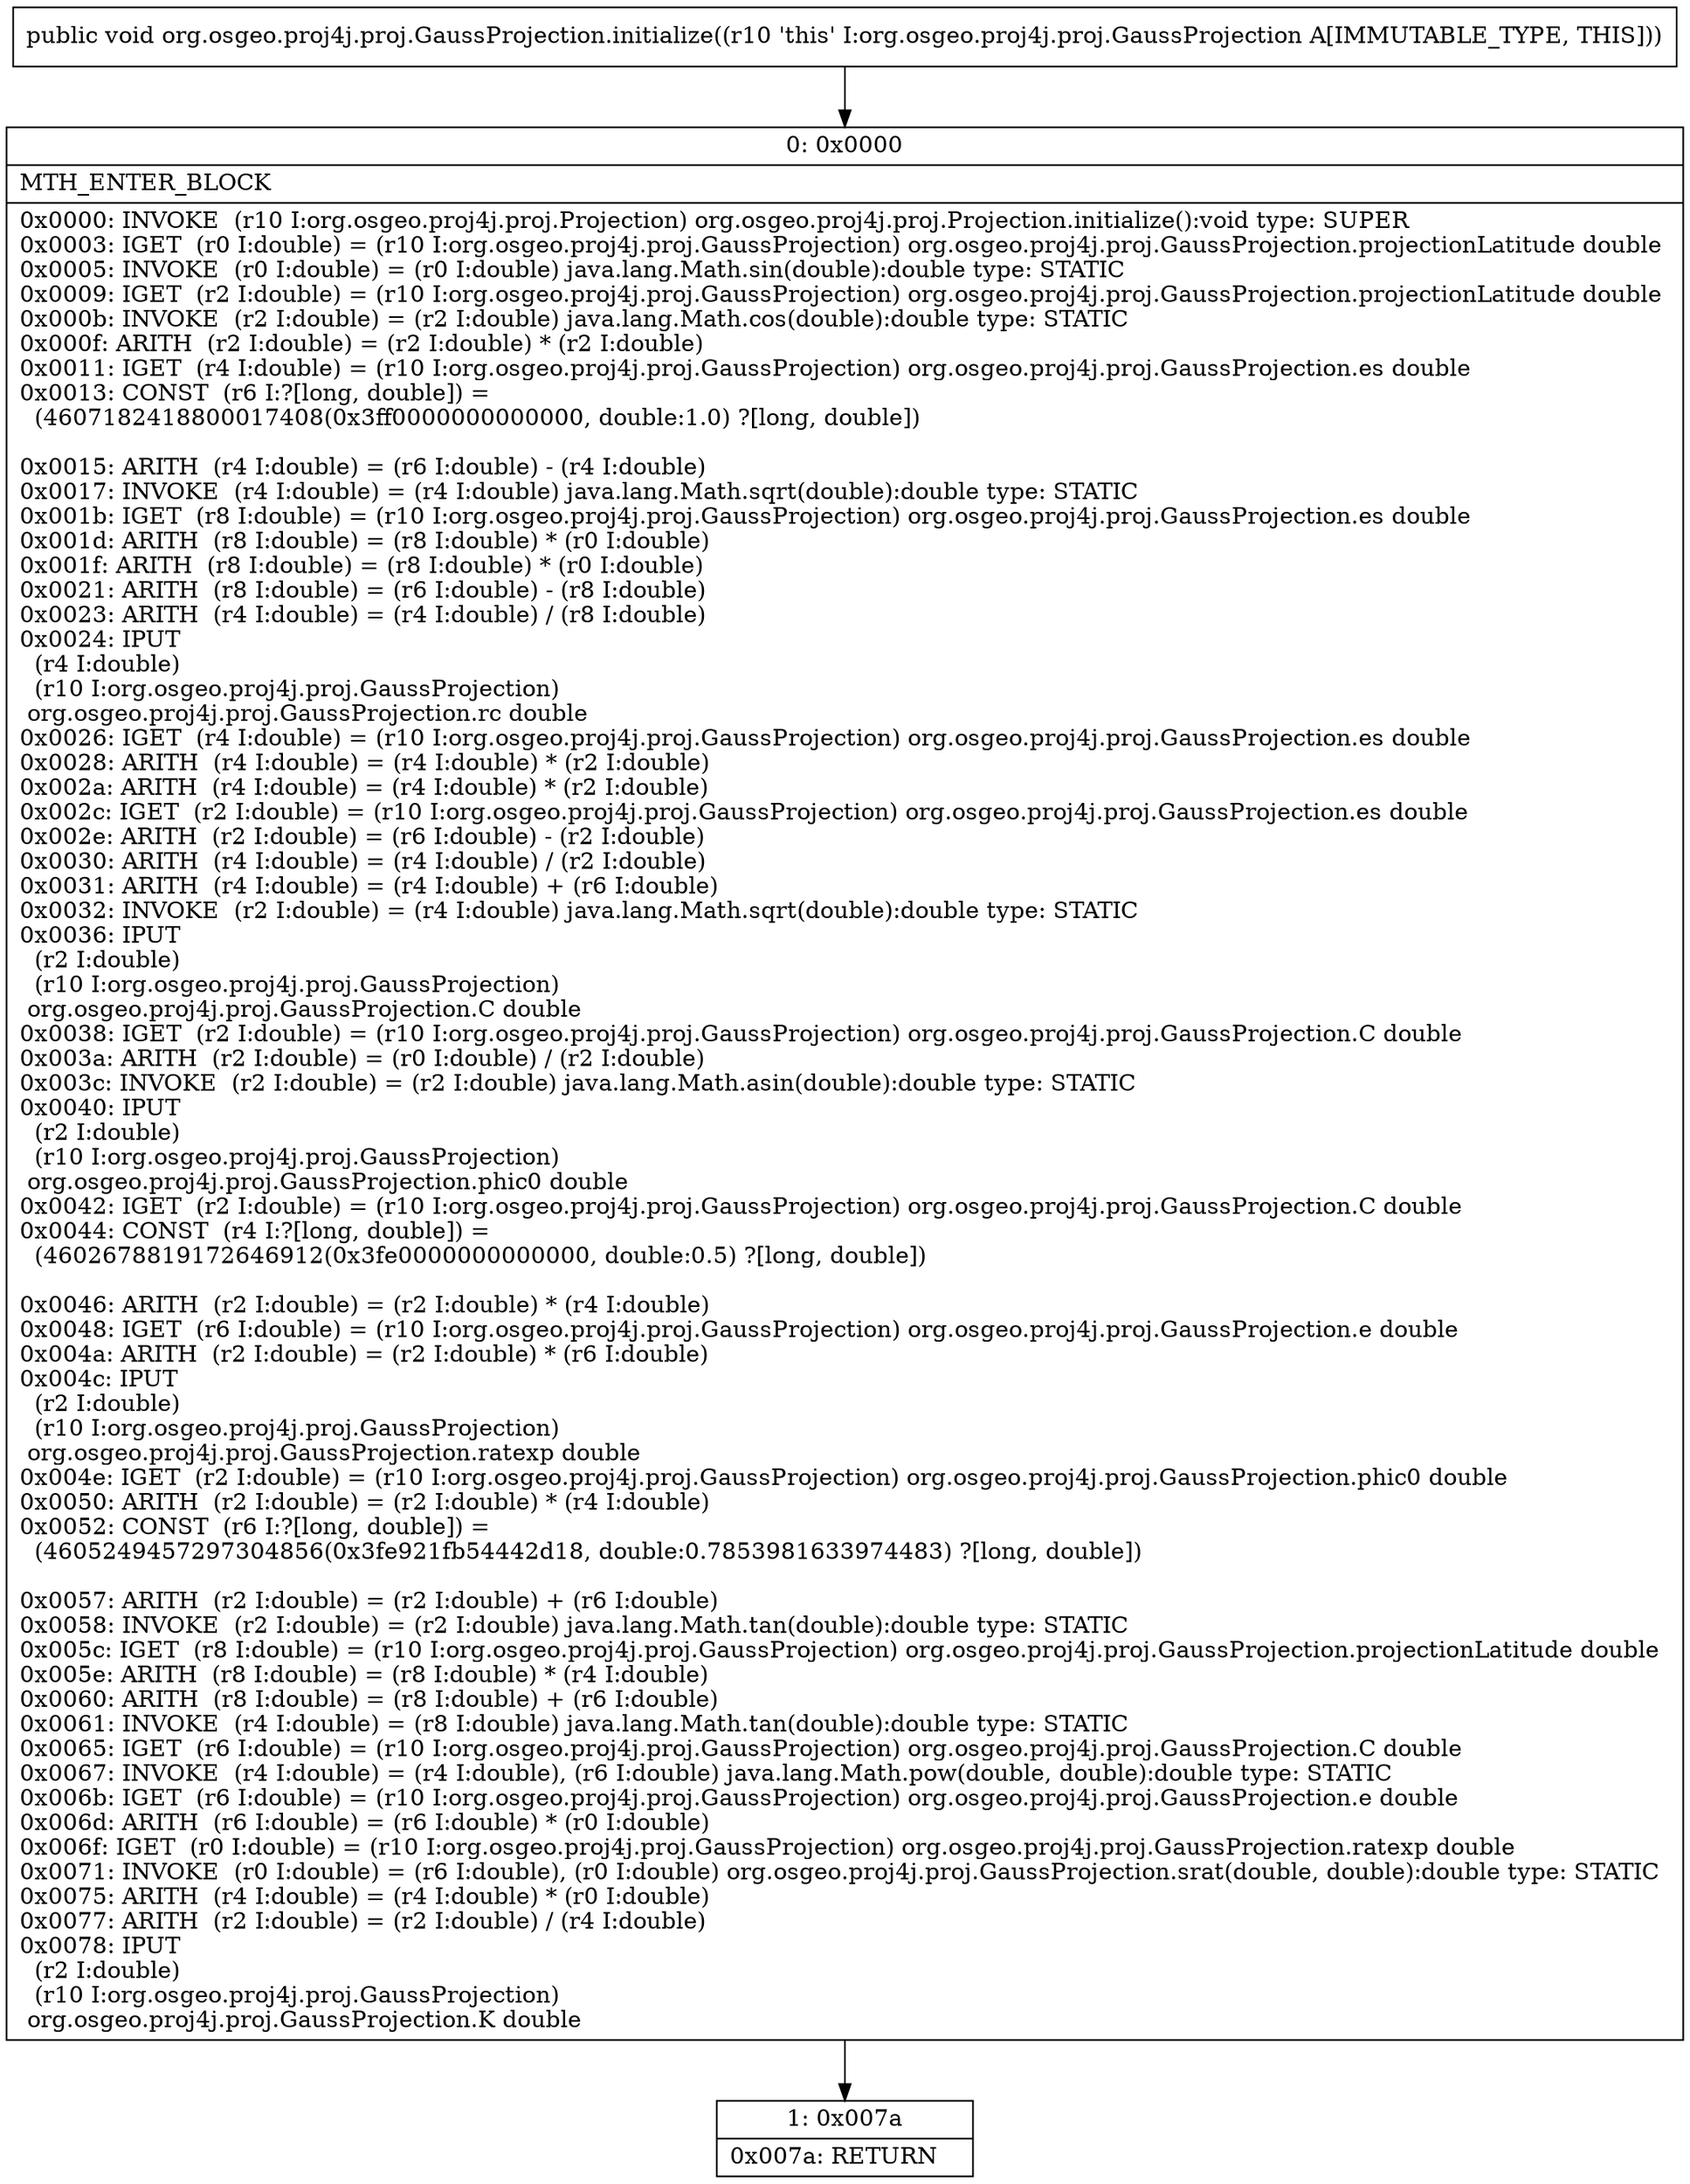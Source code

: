 digraph "CFG fororg.osgeo.proj4j.proj.GaussProjection.initialize()V" {
Node_0 [shape=record,label="{0\:\ 0x0000|MTH_ENTER_BLOCK\l|0x0000: INVOKE  (r10 I:org.osgeo.proj4j.proj.Projection) org.osgeo.proj4j.proj.Projection.initialize():void type: SUPER \l0x0003: IGET  (r0 I:double) = (r10 I:org.osgeo.proj4j.proj.GaussProjection) org.osgeo.proj4j.proj.GaussProjection.projectionLatitude double \l0x0005: INVOKE  (r0 I:double) = (r0 I:double) java.lang.Math.sin(double):double type: STATIC \l0x0009: IGET  (r2 I:double) = (r10 I:org.osgeo.proj4j.proj.GaussProjection) org.osgeo.proj4j.proj.GaussProjection.projectionLatitude double \l0x000b: INVOKE  (r2 I:double) = (r2 I:double) java.lang.Math.cos(double):double type: STATIC \l0x000f: ARITH  (r2 I:double) = (r2 I:double) * (r2 I:double) \l0x0011: IGET  (r4 I:double) = (r10 I:org.osgeo.proj4j.proj.GaussProjection) org.osgeo.proj4j.proj.GaussProjection.es double \l0x0013: CONST  (r6 I:?[long, double]) = \l  (4607182418800017408(0x3ff0000000000000, double:1.0) ?[long, double])\l \l0x0015: ARITH  (r4 I:double) = (r6 I:double) \- (r4 I:double) \l0x0017: INVOKE  (r4 I:double) = (r4 I:double) java.lang.Math.sqrt(double):double type: STATIC \l0x001b: IGET  (r8 I:double) = (r10 I:org.osgeo.proj4j.proj.GaussProjection) org.osgeo.proj4j.proj.GaussProjection.es double \l0x001d: ARITH  (r8 I:double) = (r8 I:double) * (r0 I:double) \l0x001f: ARITH  (r8 I:double) = (r8 I:double) * (r0 I:double) \l0x0021: ARITH  (r8 I:double) = (r6 I:double) \- (r8 I:double) \l0x0023: ARITH  (r4 I:double) = (r4 I:double) \/ (r8 I:double) \l0x0024: IPUT  \l  (r4 I:double)\l  (r10 I:org.osgeo.proj4j.proj.GaussProjection)\l org.osgeo.proj4j.proj.GaussProjection.rc double \l0x0026: IGET  (r4 I:double) = (r10 I:org.osgeo.proj4j.proj.GaussProjection) org.osgeo.proj4j.proj.GaussProjection.es double \l0x0028: ARITH  (r4 I:double) = (r4 I:double) * (r2 I:double) \l0x002a: ARITH  (r4 I:double) = (r4 I:double) * (r2 I:double) \l0x002c: IGET  (r2 I:double) = (r10 I:org.osgeo.proj4j.proj.GaussProjection) org.osgeo.proj4j.proj.GaussProjection.es double \l0x002e: ARITH  (r2 I:double) = (r6 I:double) \- (r2 I:double) \l0x0030: ARITH  (r4 I:double) = (r4 I:double) \/ (r2 I:double) \l0x0031: ARITH  (r4 I:double) = (r4 I:double) + (r6 I:double) \l0x0032: INVOKE  (r2 I:double) = (r4 I:double) java.lang.Math.sqrt(double):double type: STATIC \l0x0036: IPUT  \l  (r2 I:double)\l  (r10 I:org.osgeo.proj4j.proj.GaussProjection)\l org.osgeo.proj4j.proj.GaussProjection.C double \l0x0038: IGET  (r2 I:double) = (r10 I:org.osgeo.proj4j.proj.GaussProjection) org.osgeo.proj4j.proj.GaussProjection.C double \l0x003a: ARITH  (r2 I:double) = (r0 I:double) \/ (r2 I:double) \l0x003c: INVOKE  (r2 I:double) = (r2 I:double) java.lang.Math.asin(double):double type: STATIC \l0x0040: IPUT  \l  (r2 I:double)\l  (r10 I:org.osgeo.proj4j.proj.GaussProjection)\l org.osgeo.proj4j.proj.GaussProjection.phic0 double \l0x0042: IGET  (r2 I:double) = (r10 I:org.osgeo.proj4j.proj.GaussProjection) org.osgeo.proj4j.proj.GaussProjection.C double \l0x0044: CONST  (r4 I:?[long, double]) = \l  (4602678819172646912(0x3fe0000000000000, double:0.5) ?[long, double])\l \l0x0046: ARITH  (r2 I:double) = (r2 I:double) * (r4 I:double) \l0x0048: IGET  (r6 I:double) = (r10 I:org.osgeo.proj4j.proj.GaussProjection) org.osgeo.proj4j.proj.GaussProjection.e double \l0x004a: ARITH  (r2 I:double) = (r2 I:double) * (r6 I:double) \l0x004c: IPUT  \l  (r2 I:double)\l  (r10 I:org.osgeo.proj4j.proj.GaussProjection)\l org.osgeo.proj4j.proj.GaussProjection.ratexp double \l0x004e: IGET  (r2 I:double) = (r10 I:org.osgeo.proj4j.proj.GaussProjection) org.osgeo.proj4j.proj.GaussProjection.phic0 double \l0x0050: ARITH  (r2 I:double) = (r2 I:double) * (r4 I:double) \l0x0052: CONST  (r6 I:?[long, double]) = \l  (4605249457297304856(0x3fe921fb54442d18, double:0.7853981633974483) ?[long, double])\l \l0x0057: ARITH  (r2 I:double) = (r2 I:double) + (r6 I:double) \l0x0058: INVOKE  (r2 I:double) = (r2 I:double) java.lang.Math.tan(double):double type: STATIC \l0x005c: IGET  (r8 I:double) = (r10 I:org.osgeo.proj4j.proj.GaussProjection) org.osgeo.proj4j.proj.GaussProjection.projectionLatitude double \l0x005e: ARITH  (r8 I:double) = (r8 I:double) * (r4 I:double) \l0x0060: ARITH  (r8 I:double) = (r8 I:double) + (r6 I:double) \l0x0061: INVOKE  (r4 I:double) = (r8 I:double) java.lang.Math.tan(double):double type: STATIC \l0x0065: IGET  (r6 I:double) = (r10 I:org.osgeo.proj4j.proj.GaussProjection) org.osgeo.proj4j.proj.GaussProjection.C double \l0x0067: INVOKE  (r4 I:double) = (r4 I:double), (r6 I:double) java.lang.Math.pow(double, double):double type: STATIC \l0x006b: IGET  (r6 I:double) = (r10 I:org.osgeo.proj4j.proj.GaussProjection) org.osgeo.proj4j.proj.GaussProjection.e double \l0x006d: ARITH  (r6 I:double) = (r6 I:double) * (r0 I:double) \l0x006f: IGET  (r0 I:double) = (r10 I:org.osgeo.proj4j.proj.GaussProjection) org.osgeo.proj4j.proj.GaussProjection.ratexp double \l0x0071: INVOKE  (r0 I:double) = (r6 I:double), (r0 I:double) org.osgeo.proj4j.proj.GaussProjection.srat(double, double):double type: STATIC \l0x0075: ARITH  (r4 I:double) = (r4 I:double) * (r0 I:double) \l0x0077: ARITH  (r2 I:double) = (r2 I:double) \/ (r4 I:double) \l0x0078: IPUT  \l  (r2 I:double)\l  (r10 I:org.osgeo.proj4j.proj.GaussProjection)\l org.osgeo.proj4j.proj.GaussProjection.K double \l}"];
Node_1 [shape=record,label="{1\:\ 0x007a|0x007a: RETURN   \l}"];
MethodNode[shape=record,label="{public void org.osgeo.proj4j.proj.GaussProjection.initialize((r10 'this' I:org.osgeo.proj4j.proj.GaussProjection A[IMMUTABLE_TYPE, THIS])) }"];
MethodNode -> Node_0;
Node_0 -> Node_1;
}

